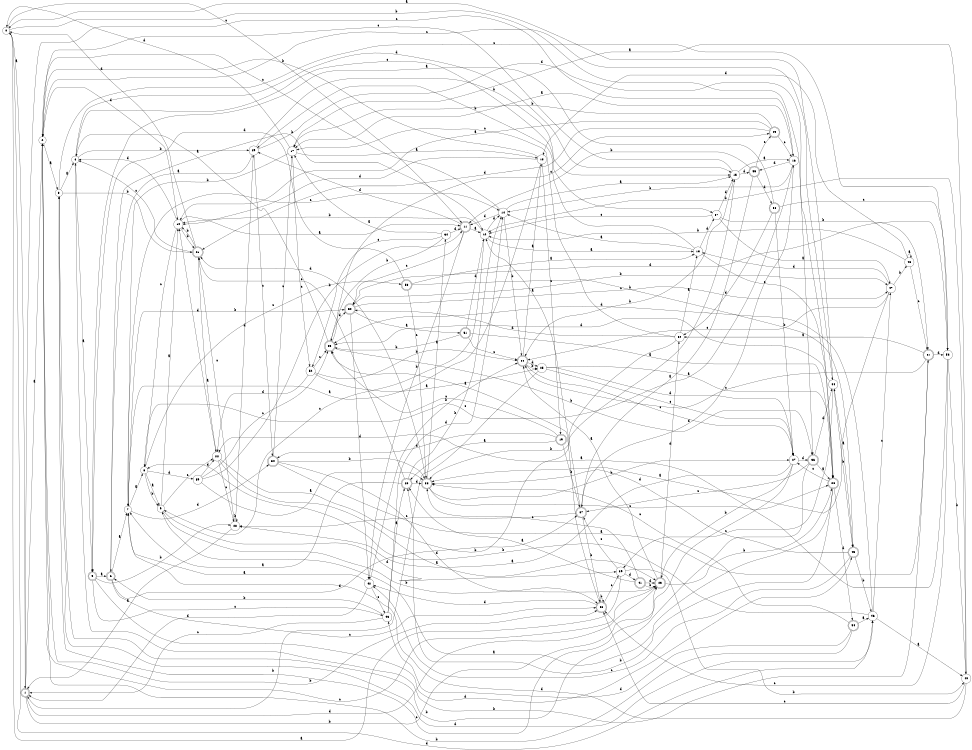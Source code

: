 digraph n48_7 {
__start0 [label="" shape="none"];

rankdir=LR;
size="8,5";

s0 [style="filled", color="black", fillcolor="white" shape="circle", label="0"];
s1 [style="rounded,filled", color="black", fillcolor="white" shape="doublecircle", label="1"];
s2 [style="filled", color="black", fillcolor="white" shape="circle", label="2"];
s3 [style="filled", color="black", fillcolor="white" shape="circle", label="3"];
s4 [style="filled", color="black", fillcolor="white" shape="circle", label="4"];
s5 [style="rounded,filled", color="black", fillcolor="white" shape="doublecircle", label="5"];
s6 [style="rounded,filled", color="black", fillcolor="white" shape="doublecircle", label="6"];
s7 [style="filled", color="black", fillcolor="white" shape="circle", label="7"];
s8 [style="filled", color="black", fillcolor="white" shape="circle", label="8"];
s9 [style="filled", color="black", fillcolor="white" shape="circle", label="9"];
s10 [style="filled", color="black", fillcolor="white" shape="circle", label="10"];
s11 [style="rounded,filled", color="black", fillcolor="white" shape="doublecircle", label="11"];
s12 [style="filled", color="black", fillcolor="white" shape="circle", label="12"];
s13 [style="filled", color="black", fillcolor="white" shape="circle", label="13"];
s14 [style="filled", color="black", fillcolor="white" shape="circle", label="14"];
s15 [style="filled", color="black", fillcolor="white" shape="circle", label="15"];
s16 [style="filled", color="black", fillcolor="white" shape="circle", label="16"];
s17 [style="filled", color="black", fillcolor="white" shape="circle", label="17"];
s18 [style="filled", color="black", fillcolor="white" shape="circle", label="18"];
s19 [style="rounded,filled", color="black", fillcolor="white" shape="doublecircle", label="19"];
s20 [style="rounded,filled", color="black", fillcolor="white" shape="doublecircle", label="20"];
s21 [style="rounded,filled", color="black", fillcolor="white" shape="doublecircle", label="21"];
s22 [style="filled", color="black", fillcolor="white" shape="circle", label="22"];
s23 [style="rounded,filled", color="black", fillcolor="white" shape="doublecircle", label="23"];
s24 [style="rounded,filled", color="black", fillcolor="white" shape="doublecircle", label="24"];
s25 [style="filled", color="black", fillcolor="white" shape="circle", label="25"];
s26 [style="rounded,filled", color="black", fillcolor="white" shape="doublecircle", label="26"];
s27 [style="filled", color="black", fillcolor="white" shape="circle", label="27"];
s28 [style="filled", color="black", fillcolor="white" shape="circle", label="28"];
s29 [style="filled", color="black", fillcolor="white" shape="circle", label="29"];
s30 [style="rounded,filled", color="black", fillcolor="white" shape="doublecircle", label="30"];
s31 [style="rounded,filled", color="black", fillcolor="white" shape="doublecircle", label="31"];
s32 [style="filled", color="black", fillcolor="white" shape="circle", label="32"];
s33 [style="rounded,filled", color="black", fillcolor="white" shape="doublecircle", label="33"];
s34 [style="filled", color="black", fillcolor="white" shape="circle", label="34"];
s35 [style="rounded,filled", color="black", fillcolor="white" shape="doublecircle", label="35"];
s36 [style="rounded,filled", color="black", fillcolor="white" shape="doublecircle", label="36"];
s37 [style="rounded,filled", color="black", fillcolor="white" shape="doublecircle", label="37"];
s38 [style="rounded,filled", color="black", fillcolor="white" shape="doublecircle", label="38"];
s39 [style="filled", color="black", fillcolor="white" shape="circle", label="39"];
s40 [style="filled", color="black", fillcolor="white" shape="circle", label="40"];
s41 [style="rounded,filled", color="black", fillcolor="white" shape="doublecircle", label="41"];
s42 [style="filled", color="black", fillcolor="white" shape="circle", label="42"];
s43 [style="filled", color="black", fillcolor="white" shape="circle", label="43"];
s44 [style="filled", color="black", fillcolor="white" shape="circle", label="44"];
s45 [style="rounded,filled", color="black", fillcolor="white" shape="doublecircle", label="45"];
s46 [style="filled", color="black", fillcolor="white" shape="circle", label="46"];
s47 [style="filled", color="black", fillcolor="white" shape="circle", label="47"];
s48 [style="filled", color="black", fillcolor="white" shape="circle", label="48"];
s49 [style="rounded,filled", color="black", fillcolor="white" shape="doublecircle", label="49"];
s50 [style="rounded,filled", color="black", fillcolor="white" shape="doublecircle", label="50"];
s51 [style="rounded,filled", color="black", fillcolor="white" shape="doublecircle", label="51"];
s52 [style="filled", color="black", fillcolor="white" shape="circle", label="52"];
s53 [style="filled", color="black", fillcolor="white" shape="circle", label="53"];
s54 [style="rounded,filled", color="black", fillcolor="white" shape="doublecircle", label="54"];
s55 [style="rounded,filled", color="black", fillcolor="white" shape="doublecircle", label="55"];
s56 [style="rounded,filled", color="black", fillcolor="white" shape="doublecircle", label="56"];
s57 [style="filled", color="black", fillcolor="white" shape="circle", label="57"];
s58 [style="rounded,filled", color="black", fillcolor="white" shape="doublecircle", label="58"];
s59 [style="filled", color="black", fillcolor="white" shape="circle", label="59"];
s0 -> s1 [label="a"];
s0 -> s36 [label="b"];
s0 -> s11 [label="c"];
s0 -> s46 [label="d"];
s1 -> s2 [label="a"];
s1 -> s23 [label="b"];
s1 -> s16 [label="c"];
s1 -> s23 [label="d"];
s2 -> s3 [label="a"];
s2 -> s38 [label="b"];
s2 -> s44 [label="c"];
s2 -> s10 [label="d"];
s3 -> s4 [label="a"];
s3 -> s21 [label="b"];
s3 -> s53 [label="c"];
s3 -> s46 [label="d"];
s4 -> s5 [label="a"];
s4 -> s29 [label="b"];
s4 -> s57 [label="c"];
s4 -> s15 [label="d"];
s5 -> s6 [label="a"];
s5 -> s28 [label="b"];
s5 -> s43 [label="c"];
s5 -> s45 [label="d"];
s6 -> s7 [label="a"];
s6 -> s12 [label="b"];
s6 -> s38 [label="c"];
s6 -> s37 [label="d"];
s7 -> s8 [label="a"];
s7 -> s50 [label="b"];
s7 -> s14 [label="c"];
s7 -> s30 [label="d"];
s8 -> s9 [label="a"];
s8 -> s9 [label="b"];
s8 -> s58 [label="c"];
s8 -> s59 [label="d"];
s9 -> s10 [label="a"];
s9 -> s23 [label="b"];
s9 -> s22 [label="c"];
s9 -> s39 [label="d"];
s10 -> s11 [label="a"];
s10 -> s21 [label="b"];
s10 -> s8 [label="c"];
s10 -> s4 [label="d"];
s11 -> s12 [label="a"];
s11 -> s42 [label="b"];
s11 -> s50 [label="c"];
s11 -> s29 [label="d"];
s12 -> s13 [label="a"];
s12 -> s10 [label="b"];
s12 -> s9 [label="c"];
s12 -> s14 [label="d"];
s13 -> s14 [label="a"];
s13 -> s29 [label="b"];
s13 -> s26 [label="c"];
s13 -> s57 [label="d"];
s14 -> s15 [label="a"];
s14 -> s24 [label="b"];
s14 -> s2 [label="c"];
s14 -> s11 [label="d"];
s15 -> s16 [label="a"];
s15 -> s24 [label="b"];
s15 -> s2 [label="c"];
s15 -> s55 [label="d"];
s16 -> s17 [label="a"];
s16 -> s14 [label="b"];
s16 -> s8 [label="c"];
s16 -> s55 [label="d"];
s17 -> s18 [label="a"];
s17 -> s7 [label="b"];
s17 -> s52 [label="c"];
s17 -> s0 [label="d"];
s18 -> s7 [label="a"];
s18 -> s2 [label="b"];
s18 -> s19 [label="c"];
s18 -> s10 [label="d"];
s19 -> s20 [label="a"];
s19 -> s37 [label="b"];
s19 -> s35 [label="c"];
s19 -> s30 [label="d"];
s20 -> s7 [label="a"];
s20 -> s14 [label="b"];
s20 -> s21 [label="c"];
s20 -> s33 [label="d"];
s21 -> s22 [label="a"];
s21 -> s10 [label="b"];
s21 -> s4 [label="c"];
s21 -> s0 [label="d"];
s22 -> s23 [label="a"];
s22 -> s15 [label="b"];
s22 -> s28 [label="c"];
s22 -> s10 [label="d"];
s23 -> s24 [label="a"];
s23 -> s26 [label="b"];
s23 -> s2 [label="c"];
s23 -> s32 [label="d"];
s24 -> s18 [label="a"];
s24 -> s25 [label="b"];
s24 -> s27 [label="c"];
s24 -> s25 [label="d"];
s25 -> s26 [label="a"];
s25 -> s1 [label="b"];
s25 -> s27 [label="c"];
s25 -> s27 [label="d"];
s26 -> s9 [label="a"];
s26 -> s20 [label="b"];
s26 -> s27 [label="c"];
s26 -> s54 [label="d"];
s27 -> s28 [label="a"];
s27 -> s23 [label="b"];
s27 -> s3 [label="c"];
s27 -> s36 [label="d"];
s28 -> s1 [label="a"];
s28 -> s28 [label="b"];
s28 -> s21 [label="c"];
s28 -> s29 [label="d"];
s29 -> s6 [label="a"];
s29 -> s15 [label="b"];
s29 -> s30 [label="c"];
s29 -> s26 [label="d"];
s30 -> s31 [label="a"];
s30 -> s33 [label="b"];
s30 -> s17 [label="c"];
s30 -> s38 [label="d"];
s31 -> s32 [label="a"];
s31 -> s4 [label="b"];
s31 -> s24 [label="c"];
s31 -> s53 [label="d"];
s32 -> s13 [label="a"];
s32 -> s33 [label="b"];
s32 -> s17 [label="c"];
s32 -> s50 [label="d"];
s33 -> s34 [label="a"];
s33 -> s27 [label="b"];
s33 -> s26 [label="c"];
s33 -> s21 [label="d"];
s34 -> s17 [label="a"];
s34 -> s35 [label="b"];
s34 -> s52 [label="c"];
s34 -> s11 [label="d"];
s35 -> s4 [label="a"];
s35 -> s36 [label="b"];
s35 -> s49 [label="c"];
s35 -> s50 [label="d"];
s36 -> s26 [label="a"];
s36 -> s3 [label="b"];
s36 -> s37 [label="c"];
s36 -> s44 [label="d"];
s37 -> s12 [label="a"];
s37 -> s38 [label="b"];
s37 -> s28 [label="c"];
s37 -> s16 [label="d"];
s38 -> s35 [label="a"];
s38 -> s38 [label="b"];
s38 -> s39 [label="c"];
s38 -> s42 [label="d"];
s39 -> s0 [label="a"];
s39 -> s40 [label="b"];
s39 -> s37 [label="c"];
s39 -> s41 [label="d"];
s40 -> s17 [label="a"];
s40 -> s12 [label="b"];
s40 -> s38 [label="c"];
s40 -> s7 [label="d"];
s41 -> s20 [label="a"];
s41 -> s23 [label="b"];
s41 -> s33 [label="c"];
s41 -> s23 [label="d"];
s42 -> s7 [label="a"];
s42 -> s24 [label="b"];
s42 -> s43 [label="c"];
s42 -> s1 [label="d"];
s43 -> s20 [label="a"];
s43 -> s6 [label="b"];
s43 -> s1 [label="c"];
s43 -> s14 [label="d"];
s44 -> s0 [label="a"];
s44 -> s45 [label="b"];
s44 -> s39 [label="c"];
s44 -> s35 [label="d"];
s45 -> s44 [label="a"];
s45 -> s46 [label="b"];
s45 -> s42 [label="c"];
s45 -> s33 [label="d"];
s46 -> s40 [label="a"];
s46 -> s8 [label="b"];
s46 -> s47 [label="c"];
s46 -> s35 [label="d"];
s47 -> s33 [label="a"];
s47 -> s48 [label="b"];
s47 -> s24 [label="c"];
s47 -> s13 [label="d"];
s48 -> s48 [label="a"];
s48 -> s12 [label="b"];
s48 -> s31 [label="c"];
s48 -> s18 [label="d"];
s49 -> s10 [label="a"];
s49 -> s17 [label="b"];
s49 -> s16 [label="c"];
s49 -> s21 [label="d"];
s50 -> s51 [label="a"];
s50 -> s47 [label="b"];
s50 -> s47 [label="c"];
s50 -> s42 [label="d"];
s51 -> s26 [label="a"];
s51 -> s35 [label="b"];
s51 -> s24 [label="c"];
s51 -> s12 [label="d"];
s52 -> s25 [label="a"];
s52 -> s24 [label="b"];
s52 -> s35 [label="c"];
s52 -> s22 [label="d"];
s53 -> s22 [label="a"];
s53 -> s40 [label="b"];
s53 -> s38 [label="c"];
s53 -> s50 [label="d"];
s54 -> s46 [label="a"];
s54 -> s2 [label="b"];
s54 -> s33 [label="c"];
s54 -> s43 [label="d"];
s55 -> s37 [label="a"];
s55 -> s11 [label="b"];
s55 -> s49 [label="c"];
s55 -> s56 [label="d"];
s56 -> s5 [label="a"];
s56 -> s27 [label="b"];
s56 -> s53 [label="c"];
s56 -> s32 [label="d"];
s57 -> s47 [label="a"];
s57 -> s31 [label="b"];
s57 -> s12 [label="c"];
s57 -> s15 [label="d"];
s58 -> s13 [label="a"];
s58 -> s45 [label="b"];
s58 -> s33 [label="c"];
s58 -> s5 [label="d"];
s59 -> s33 [label="a"];
s59 -> s11 [label="b"];
s59 -> s35 [label="c"];
s59 -> s22 [label="d"];

}